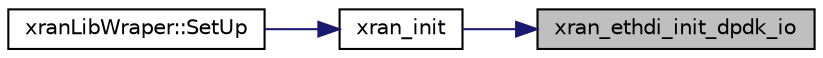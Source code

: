 digraph "xran_ethdi_init_dpdk_io"
{
 // LATEX_PDF_SIZE
  edge [fontname="Helvetica",fontsize="10",labelfontname="Helvetica",labelfontsize="10"];
  node [fontname="Helvetica",fontsize="10",shape=record];
  rankdir="RL";
  Node1 [label="xran_ethdi_init_dpdk_io",height=0.2,width=0.4,color="black", fillcolor="grey75", style="filled", fontcolor="black",tooltip=" "];
  Node1 -> Node2 [dir="back",color="midnightblue",fontsize="10",style="solid",fontname="Helvetica"];
  Node2 [label="xran_init",height=0.2,width=0.4,color="black", fillcolor="white", style="filled",URL="$xran__main_8c.html#a4ea0e9c036a1dc7605f53f1f862f4952",tooltip=" "];
  Node2 -> Node3 [dir="back",color="midnightblue",fontsize="10",style="solid",fontname="Helvetica"];
  Node3 [label="xranLibWraper::SetUp",height=0.2,width=0.4,color="black", fillcolor="white", style="filled",URL="$classxran_lib_wraper.html#a126b53d8cc57521b34496dbe3a26621f",tooltip=" "];
}
